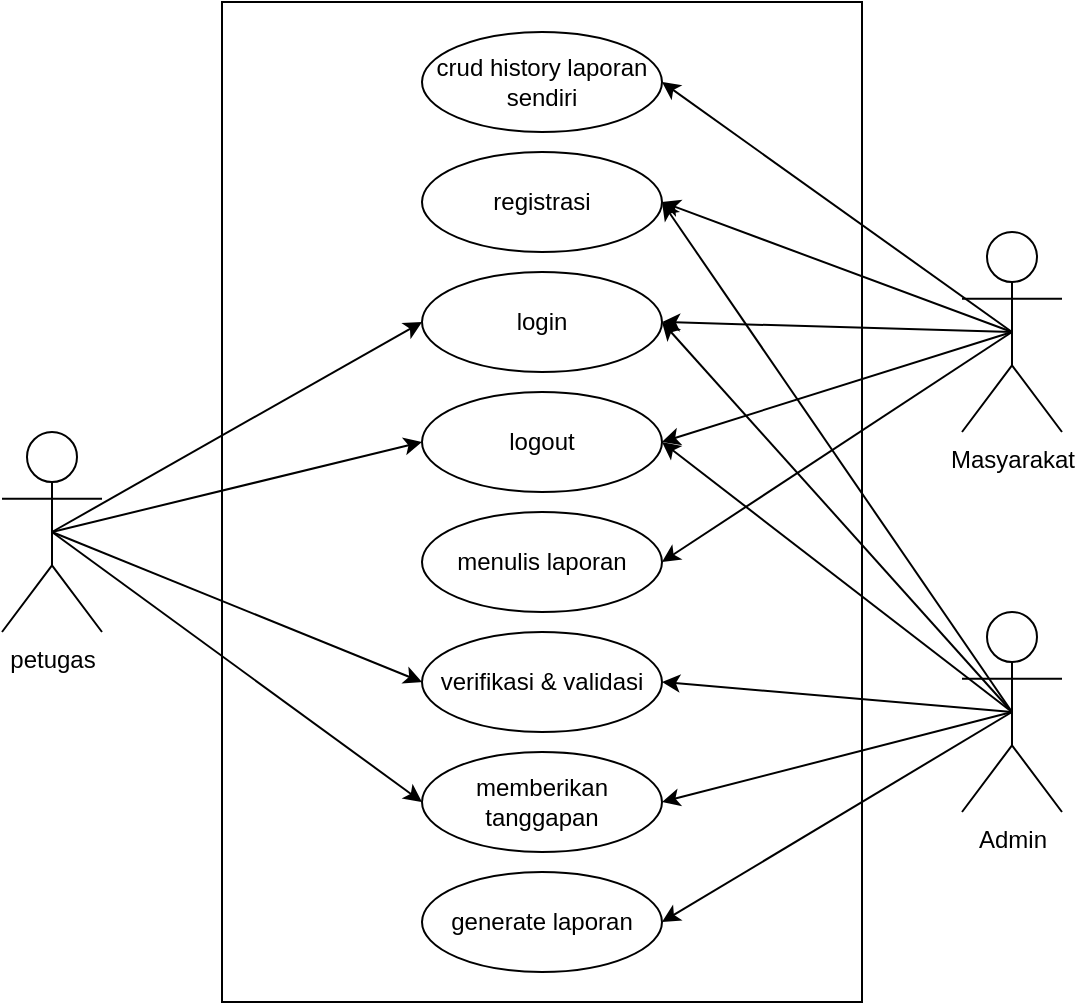 <mxfile version="26.2.13">
  <diagram name="Page-1" id="GyjrU9ZlSgfI-yeVk8re">
    <mxGraphModel dx="930" dy="571" grid="0" gridSize="10" guides="1" tooltips="1" connect="1" arrows="1" fold="1" page="1" pageScale="1" pageWidth="3300" pageHeight="2339" math="0" shadow="0">
      <root>
        <mxCell id="0" />
        <mxCell id="1" parent="0" />
        <mxCell id="D88Sw9c7ocYwhjr1b84T-1" value="" style="rounded=0;whiteSpace=wrap;html=1;fillColor=none;" parent="1" vertex="1">
          <mxGeometry x="280" y="25" width="320" height="500" as="geometry" />
        </mxCell>
        <mxCell id="D88Sw9c7ocYwhjr1b84T-27" style="rounded=0;orthogonalLoop=1;jettySize=auto;html=1;exitX=0.5;exitY=0.5;exitDx=0;exitDy=0;exitPerimeter=0;entryX=1;entryY=0.5;entryDx=0;entryDy=0;" parent="1" source="D88Sw9c7ocYwhjr1b84T-2" target="D88Sw9c7ocYwhjr1b84T-11" edge="1">
          <mxGeometry relative="1" as="geometry" />
        </mxCell>
        <mxCell id="D88Sw9c7ocYwhjr1b84T-28" style="rounded=0;orthogonalLoop=1;jettySize=auto;html=1;exitX=0.5;exitY=0.5;exitDx=0;exitDy=0;exitPerimeter=0;entryX=1;entryY=0.5;entryDx=0;entryDy=0;" parent="1" source="D88Sw9c7ocYwhjr1b84T-2" target="D88Sw9c7ocYwhjr1b84T-10" edge="1">
          <mxGeometry relative="1" as="geometry" />
        </mxCell>
        <mxCell id="D88Sw9c7ocYwhjr1b84T-34" style="rounded=0;orthogonalLoop=1;jettySize=auto;html=1;exitX=0.5;exitY=0.5;exitDx=0;exitDy=0;exitPerimeter=0;entryX=1;entryY=0.5;entryDx=0;entryDy=0;" parent="1" source="D88Sw9c7ocYwhjr1b84T-2" target="D88Sw9c7ocYwhjr1b84T-12" edge="1">
          <mxGeometry relative="1" as="geometry" />
        </mxCell>
        <mxCell id="D88Sw9c7ocYwhjr1b84T-35" style="rounded=0;orthogonalLoop=1;jettySize=auto;html=1;exitX=0.5;exitY=0.5;exitDx=0;exitDy=0;exitPerimeter=0;entryX=1;entryY=0.5;entryDx=0;entryDy=0;" parent="1" source="D88Sw9c7ocYwhjr1b84T-2" target="D88Sw9c7ocYwhjr1b84T-14" edge="1">
          <mxGeometry relative="1" as="geometry" />
        </mxCell>
        <mxCell id="D88Sw9c7ocYwhjr1b84T-36" style="rounded=0;orthogonalLoop=1;jettySize=auto;html=1;exitX=0.5;exitY=0.5;exitDx=0;exitDy=0;exitPerimeter=0;entryX=1;entryY=0.5;entryDx=0;entryDy=0;" parent="1" source="D88Sw9c7ocYwhjr1b84T-2" target="D88Sw9c7ocYwhjr1b84T-15" edge="1">
          <mxGeometry relative="1" as="geometry" />
        </mxCell>
        <mxCell id="UFgQwdJ-DHZkpt7VEaB5-1" style="rounded=0;orthogonalLoop=1;jettySize=auto;html=1;exitX=0.5;exitY=0.5;exitDx=0;exitDy=0;exitPerimeter=0;entryX=1;entryY=0.5;entryDx=0;entryDy=0;" parent="1" source="D88Sw9c7ocYwhjr1b84T-2" target="D88Sw9c7ocYwhjr1b84T-8" edge="1">
          <mxGeometry relative="1" as="geometry" />
        </mxCell>
        <mxCell id="D88Sw9c7ocYwhjr1b84T-2" value="Admin" style="shape=umlActor;verticalLabelPosition=bottom;verticalAlign=top;html=1;outlineConnect=0;fillColor=none;" parent="1" vertex="1">
          <mxGeometry x="650" y="330" width="50" height="100" as="geometry" />
        </mxCell>
        <mxCell id="D88Sw9c7ocYwhjr1b84T-30" style="rounded=0;orthogonalLoop=1;jettySize=auto;html=1;exitX=0.5;exitY=0.5;exitDx=0;exitDy=0;exitPerimeter=0;entryX=0;entryY=0.5;entryDx=0;entryDy=0;" parent="1" source="D88Sw9c7ocYwhjr1b84T-3" target="D88Sw9c7ocYwhjr1b84T-11" edge="1">
          <mxGeometry relative="1" as="geometry" />
        </mxCell>
        <mxCell id="D88Sw9c7ocYwhjr1b84T-31" style="rounded=0;orthogonalLoop=1;jettySize=auto;html=1;exitX=0.5;exitY=0.5;exitDx=0;exitDy=0;exitPerimeter=0;entryX=0;entryY=0.5;entryDx=0;entryDy=0;" parent="1" source="D88Sw9c7ocYwhjr1b84T-3" target="D88Sw9c7ocYwhjr1b84T-10" edge="1">
          <mxGeometry relative="1" as="geometry" />
        </mxCell>
        <mxCell id="D88Sw9c7ocYwhjr1b84T-32" style="rounded=0;orthogonalLoop=1;jettySize=auto;html=1;exitX=0.5;exitY=0.5;exitDx=0;exitDy=0;exitPerimeter=0;entryX=0;entryY=0.5;entryDx=0;entryDy=0;" parent="1" source="D88Sw9c7ocYwhjr1b84T-3" target="D88Sw9c7ocYwhjr1b84T-12" edge="1">
          <mxGeometry relative="1" as="geometry" />
        </mxCell>
        <mxCell id="D88Sw9c7ocYwhjr1b84T-33" style="rounded=0;orthogonalLoop=1;jettySize=auto;html=1;exitX=0.5;exitY=0.5;exitDx=0;exitDy=0;exitPerimeter=0;entryX=0;entryY=0.5;entryDx=0;entryDy=0;" parent="1" source="D88Sw9c7ocYwhjr1b84T-3" target="D88Sw9c7ocYwhjr1b84T-14" edge="1">
          <mxGeometry relative="1" as="geometry" />
        </mxCell>
        <mxCell id="D88Sw9c7ocYwhjr1b84T-3" value="petugas" style="shape=umlActor;verticalLabelPosition=bottom;verticalAlign=top;html=1;outlineConnect=0;fillColor=none;" parent="1" vertex="1">
          <mxGeometry x="170" y="240" width="50" height="100" as="geometry" />
        </mxCell>
        <mxCell id="D88Sw9c7ocYwhjr1b84T-19" style="rounded=0;orthogonalLoop=1;jettySize=auto;html=1;exitX=0.5;exitY=0.5;exitDx=0;exitDy=0;exitPerimeter=0;entryX=1;entryY=0.5;entryDx=0;entryDy=0;" parent="1" source="D88Sw9c7ocYwhjr1b84T-7" target="D88Sw9c7ocYwhjr1b84T-8" edge="1">
          <mxGeometry relative="1" as="geometry" />
        </mxCell>
        <mxCell id="D88Sw9c7ocYwhjr1b84T-20" style="rounded=0;orthogonalLoop=1;jettySize=auto;html=1;exitX=0.5;exitY=0.5;exitDx=0;exitDy=0;exitPerimeter=0;entryX=1;entryY=0.5;entryDx=0;entryDy=0;" parent="1" source="D88Sw9c7ocYwhjr1b84T-7" target="D88Sw9c7ocYwhjr1b84T-11" edge="1">
          <mxGeometry relative="1" as="geometry" />
        </mxCell>
        <mxCell id="D88Sw9c7ocYwhjr1b84T-21" style="rounded=0;orthogonalLoop=1;jettySize=auto;html=1;exitX=0.5;exitY=0.5;exitDx=0;exitDy=0;exitPerimeter=0;entryX=1;entryY=0.5;entryDx=0;entryDy=0;" parent="1" source="D88Sw9c7ocYwhjr1b84T-7" target="D88Sw9c7ocYwhjr1b84T-10" edge="1">
          <mxGeometry relative="1" as="geometry" />
        </mxCell>
        <mxCell id="D88Sw9c7ocYwhjr1b84T-22" style="rounded=0;orthogonalLoop=1;jettySize=auto;html=1;exitX=0.5;exitY=0.5;exitDx=0;exitDy=0;exitPerimeter=0;entryX=1;entryY=0.5;entryDx=0;entryDy=0;" parent="1" source="D88Sw9c7ocYwhjr1b84T-7" target="D88Sw9c7ocYwhjr1b84T-13" edge="1">
          <mxGeometry relative="1" as="geometry" />
        </mxCell>
        <mxCell id="ny7yCuhmNwITFCXX_dQn-2" style="rounded=0;orthogonalLoop=1;jettySize=auto;html=1;exitX=0.5;exitY=0.5;exitDx=0;exitDy=0;exitPerimeter=0;entryX=1;entryY=0.5;entryDx=0;entryDy=0;" edge="1" parent="1" source="D88Sw9c7ocYwhjr1b84T-7" target="ny7yCuhmNwITFCXX_dQn-1">
          <mxGeometry relative="1" as="geometry" />
        </mxCell>
        <mxCell id="D88Sw9c7ocYwhjr1b84T-7" value="Masyarakat" style="shape=umlActor;verticalLabelPosition=bottom;verticalAlign=top;html=1;outlineConnect=0;fillColor=none;" parent="1" vertex="1">
          <mxGeometry x="650" y="140" width="50" height="100" as="geometry" />
        </mxCell>
        <mxCell id="D88Sw9c7ocYwhjr1b84T-8" value="registrasi" style="ellipse;whiteSpace=wrap;html=1;fillColor=none;" parent="1" vertex="1">
          <mxGeometry x="380" y="100" width="120" height="50" as="geometry" />
        </mxCell>
        <mxCell id="D88Sw9c7ocYwhjr1b84T-10" value="logout" style="ellipse;whiteSpace=wrap;html=1;fillColor=none;" parent="1" vertex="1">
          <mxGeometry x="380" y="220" width="120" height="50" as="geometry" />
        </mxCell>
        <mxCell id="D88Sw9c7ocYwhjr1b84T-11" value="login" style="ellipse;whiteSpace=wrap;html=1;fillColor=none;" parent="1" vertex="1">
          <mxGeometry x="380" y="160" width="120" height="50" as="geometry" />
        </mxCell>
        <mxCell id="D88Sw9c7ocYwhjr1b84T-12" value="verifikasi &amp;amp; validasi" style="ellipse;whiteSpace=wrap;html=1;fillColor=none;" parent="1" vertex="1">
          <mxGeometry x="380" y="340" width="120" height="50" as="geometry" />
        </mxCell>
        <mxCell id="D88Sw9c7ocYwhjr1b84T-13" value="menulis laporan" style="ellipse;whiteSpace=wrap;html=1;fillColor=none;" parent="1" vertex="1">
          <mxGeometry x="380" y="280" width="120" height="50" as="geometry" />
        </mxCell>
        <mxCell id="D88Sw9c7ocYwhjr1b84T-14" value="memberikan tanggapan" style="ellipse;whiteSpace=wrap;html=1;fillColor=none;" parent="1" vertex="1">
          <mxGeometry x="380" y="400" width="120" height="50" as="geometry" />
        </mxCell>
        <mxCell id="D88Sw9c7ocYwhjr1b84T-15" value="generate laporan" style="ellipse;whiteSpace=wrap;html=1;fillColor=none;" parent="1" vertex="1">
          <mxGeometry x="380" y="460" width="120" height="50" as="geometry" />
        </mxCell>
        <mxCell id="ny7yCuhmNwITFCXX_dQn-1" value="crud history laporan sendiri" style="ellipse;whiteSpace=wrap;html=1;fillColor=none;" vertex="1" parent="1">
          <mxGeometry x="380" y="40" width="120" height="50" as="geometry" />
        </mxCell>
      </root>
    </mxGraphModel>
  </diagram>
</mxfile>
